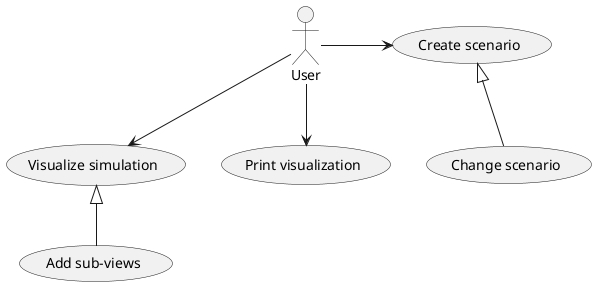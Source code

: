 @startuml Use Cases

User -> (Create scenario)
(Create scenario) <|-- (Change scenario)

User --> (Visualize simulation)
(Visualize simulation) <|-- (Add sub-views)

User --> (Print visualization)

@enduml